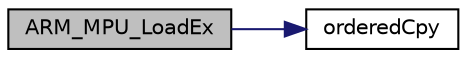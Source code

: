 digraph "ARM_MPU_LoadEx"
{
 // LATEX_PDF_SIZE
  edge [fontname="Helvetica",fontsize="10",labelfontname="Helvetica",labelfontsize="10"];
  node [fontname="Helvetica",fontsize="10",shape=record];
  rankdir="LR";
  Node1 [label="ARM_MPU_LoadEx",height=0.2,width=0.4,color="black", fillcolor="grey75", style="filled", fontcolor="black",tooltip=" "];
  Node1 -> Node2 [color="midnightblue",fontsize="10",style="solid",fontname="Helvetica"];
  Node2 [label="orderedCpy",height=0.2,width=0.4,color="black", fillcolor="white", style="filled",URL="$mpu__armv8_8h.html#a71ca7368cfeccb262823726de9985aa2",tooltip=" "];
}

